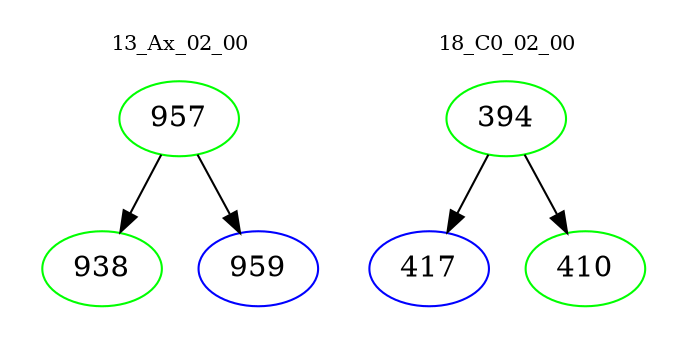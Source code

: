 digraph{
subgraph cluster_0 {
color = white
label = "13_Ax_02_00";
fontsize=10;
T0_957 [label="957", color="green"]
T0_957 -> T0_938 [color="black"]
T0_938 [label="938", color="green"]
T0_957 -> T0_959 [color="black"]
T0_959 [label="959", color="blue"]
}
subgraph cluster_1 {
color = white
label = "18_C0_02_00";
fontsize=10;
T1_394 [label="394", color="green"]
T1_394 -> T1_417 [color="black"]
T1_417 [label="417", color="blue"]
T1_394 -> T1_410 [color="black"]
T1_410 [label="410", color="green"]
}
}
